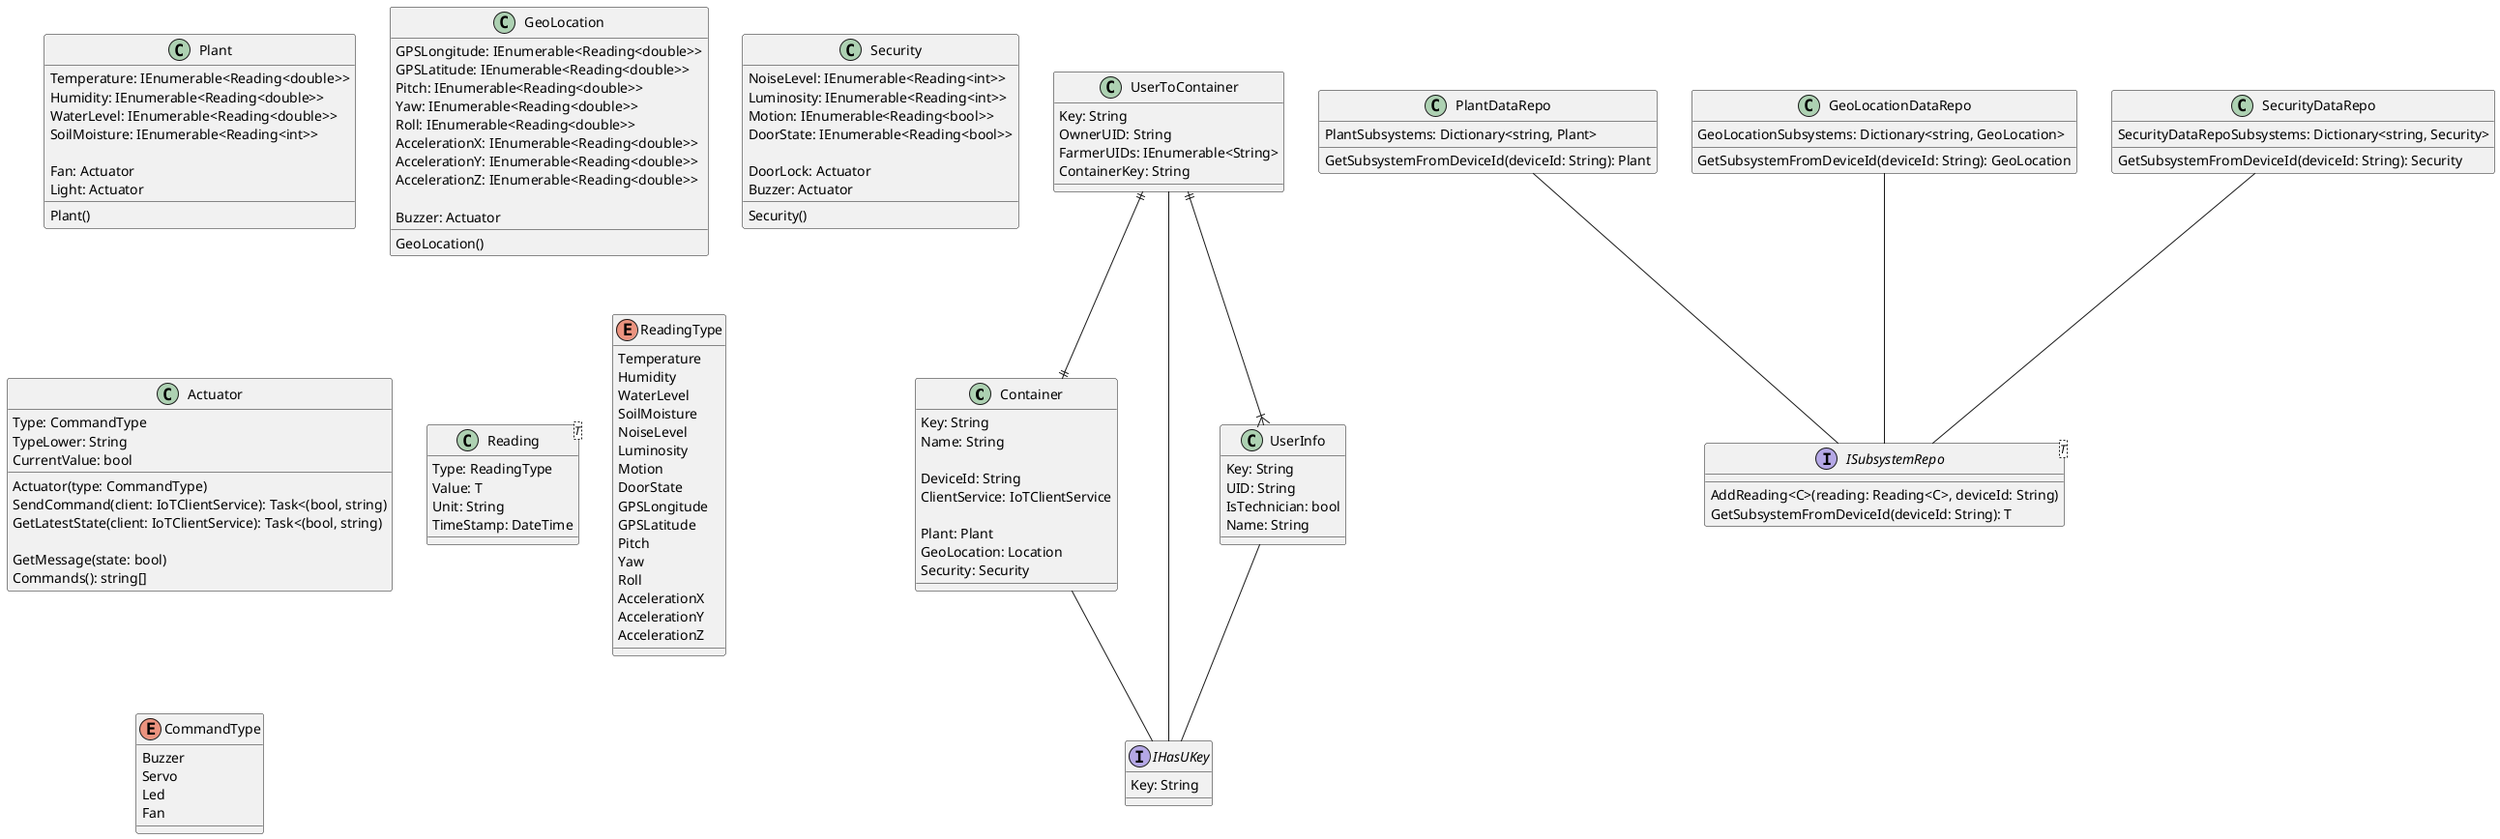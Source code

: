 @startuml Growers.IO

class Container {
    Key: String
    Name: String

    DeviceId: String
    ClientService: IoTClientService
    
    Plant: Plant
    GeoLocation: Location
    Security: Security
}
Container -- IHasUKey

class Plant {
    Plant()

    Temperature: IEnumerable<Reading<double>>
    Humidity: IEnumerable<Reading<double>>
    WaterLevel: IEnumerable<Reading<double>>
    SoilMoisture: IEnumerable<Reading<int>>

    Fan: Actuator
    Light: Actuator
}

class GeoLocation {
    GeoLocation()

    GPSLongitude: IEnumerable<Reading<double>>
    GPSLatitude: IEnumerable<Reading<double>>
    Pitch: IEnumerable<Reading<double>>
    Yaw: IEnumerable<Reading<double>>
    Roll: IEnumerable<Reading<double>>
    AccelerationX: IEnumerable<Reading<double>>
    AccelerationY: IEnumerable<Reading<double>>
    AccelerationZ: IEnumerable<Reading<double>>

    Buzzer: Actuator
}

class Security {
    Security()

    NoiseLevel: IEnumerable<Reading<int>>
    Luminosity: IEnumerable<Reading<int>>
    Motion: IEnumerable<Reading<bool>>
    DoorState: IEnumerable<Reading<bool>>

    DoorLock: Actuator
    Buzzer: Actuator
}

class Actuator {
    Actuator(type: CommandType)

    Type: CommandType
    TypeLower: String
    CurrentValue: bool

    SendCommand(client: IoTClientService): Task<(bool, string)
    GetLatestState(client: IoTClientService): Task<(bool, string)

    GetMessage(state: bool)
    Commands(): string[]
}

class Reading<T> {
    Type: ReadingType
    Value: T
    Unit: String
    TimeStamp: DateTime
}

enum ReadingType {
    Temperature
    Humidity
    WaterLevel
    SoilMoisture
    NoiseLevel
    Luminosity
    Motion
    DoorState
    GPSLongitude
    GPSLatitude
    Pitch
    Yaw
    Roll
    AccelerationX
    AccelerationY
    AccelerationZ
}

enum CommandType {
    Buzzer
    Servo
    Led
    Fan
}

class UserToContainer {
    Key: String
    OwnerUID: String
    FarmerUIDs: IEnumerable<String>
    ContainerKey: String
}
UserToContainer -- IHasUKey
UserToContainer ||--|| Container
UserToContainer ||--|{ UserInfo

class UserInfo {
    Key: String
    UID: String
    IsTechnician: bool
    Name: String
}
UserInfo -- IHasUKey

interface IHasUKey {
    Key: String
}

class PlantDataRepo {
  PlantSubsystems: Dictionary<string, Plant>
  GetSubsystemFromDeviceId(deviceId: String): Plant
}
class GeoLocationDataRepo {
  GeoLocationSubsystems: Dictionary<string, GeoLocation>
  GetSubsystemFromDeviceId(deviceId: String): GeoLocation
}
class SecurityDataRepo {
  SecurityDataRepoSubsystems: Dictionary<string, Security>
  GetSubsystemFromDeviceId(deviceId: String): Security
}

PlantDataRepo -- ISubsystemRepo
GeoLocationDataRepo -- ISubsystemRepo
SecurityDataRepo -- ISubsystemRepo

interface ISubsystemRepo<T> {
    AddReading<C>(reading: Reading<C>, deviceId: String)
    GetSubsystemFromDeviceId(deviceId: String): T
}
